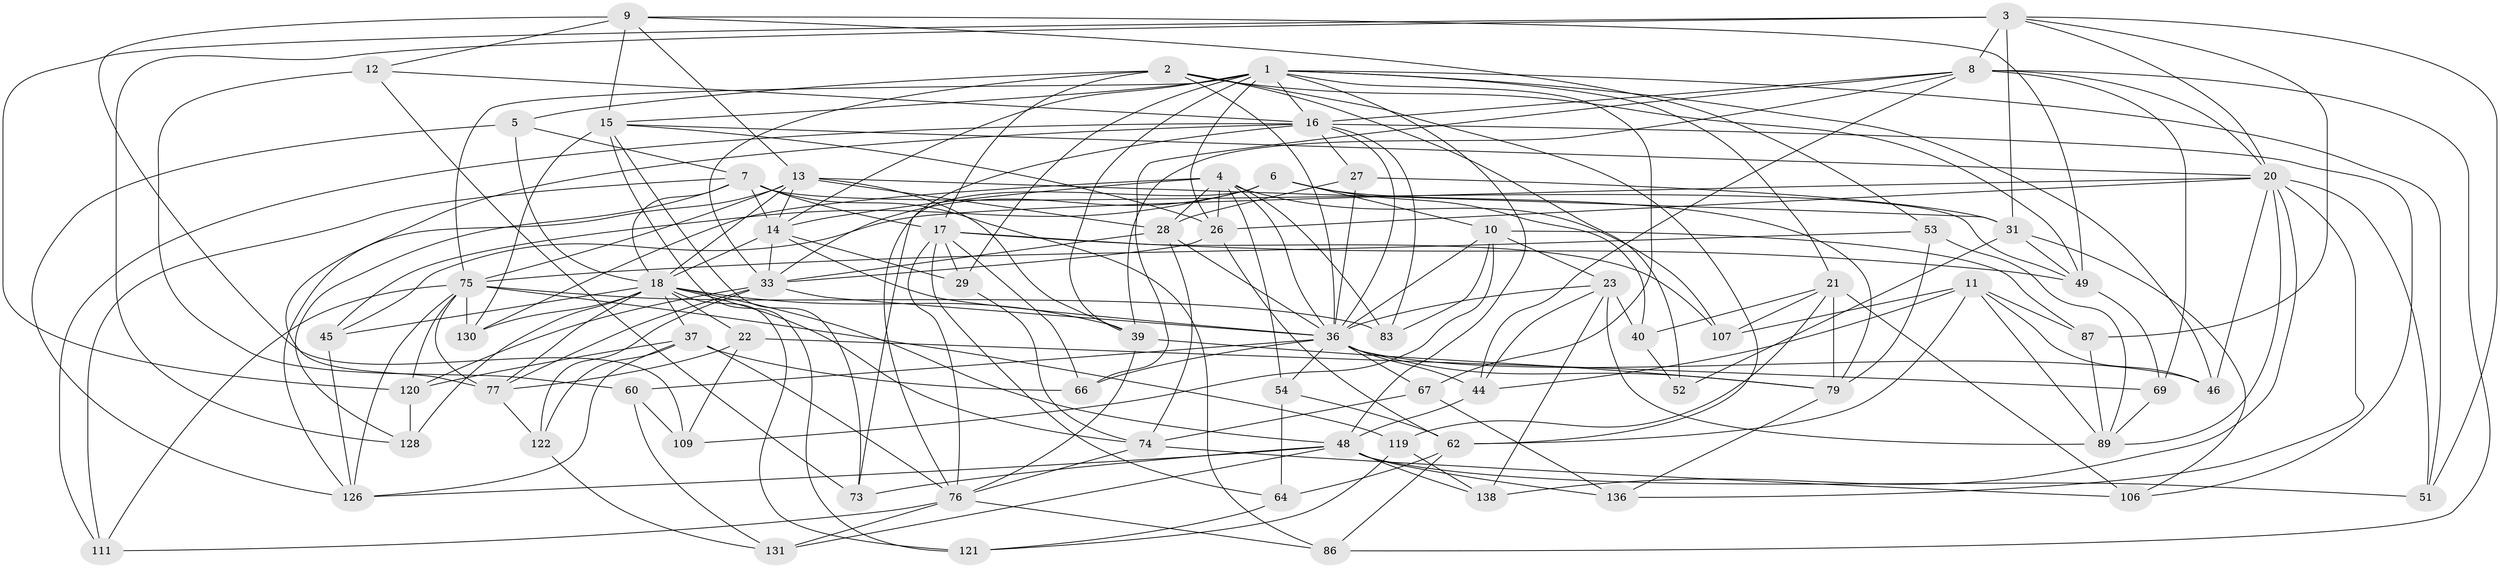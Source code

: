 // original degree distribution, {4: 1.0}
// Generated by graph-tools (version 1.1) at 2025/16/03/09/25 04:16:23]
// undirected, 71 vertices, 208 edges
graph export_dot {
graph [start="1"]
  node [color=gray90,style=filled];
  1 [super="+104+24+42"];
  2 [super="+71+133"];
  3 [super="+102+41"];
  4 [super="+34+132"];
  5;
  6 [super="+57"];
  7 [super="+63+82"];
  8 [super="+70"];
  9 [super="+78"];
  10 [super="+118"];
  11 [super="+43"];
  12;
  13 [super="+100"];
  14 [super="+97+96"];
  15 [super="+58"];
  16 [super="+30"];
  17 [super="+19+123"];
  18 [super="+50+38"];
  20 [super="+35+116"];
  21 [super="+129"];
  22;
  23 [super="+56"];
  26 [super="+110"];
  27;
  28 [super="+32"];
  29;
  31 [super="+115"];
  33 [super="+65"];
  36 [super="+68+112+91+55"];
  37 [super="+72"];
  39 [super="+88"];
  40;
  44 [super="+80"];
  45;
  46;
  48 [super="+59"];
  49 [super="+93"];
  51;
  52;
  53;
  54;
  60;
  62 [super="+137"];
  64;
  66;
  67;
  69;
  73;
  74 [super="+108"];
  75 [super="+139+127"];
  76 [super="+99+95"];
  77 [super="+114"];
  79 [super="+90"];
  83;
  86;
  87;
  89 [super="+125"];
  106;
  107;
  109;
  111;
  119;
  120 [super="+140"];
  121;
  122;
  126 [super="+143"];
  128;
  130;
  131;
  136;
  138;
  1 -- 26;
  1 -- 21;
  1 -- 75;
  1 -- 48;
  1 -- 67;
  1 -- 51;
  1 -- 39;
  1 -- 29;
  1 -- 15;
  1 -- 16;
  1 -- 14;
  1 -- 46;
  2 -- 33;
  2 -- 52 [weight=2];
  2 -- 62;
  2 -- 5;
  2 -- 49;
  2 -- 36;
  2 -- 17;
  3 -- 51;
  3 -- 128;
  3 -- 87;
  3 -- 20;
  3 -- 120 [weight=2];
  3 -- 8;
  3 -- 31;
  4 -- 26;
  4 -- 107;
  4 -- 36;
  4 -- 130;
  4 -- 83;
  4 -- 54;
  4 -- 28;
  4 -- 14;
  5 -- 18;
  5 -- 7;
  5 -- 126;
  6 -- 40;
  6 -- 10;
  6 -- 79;
  6 -- 73;
  6 -- 45;
  6 -- 33;
  7 -- 128;
  7 -- 86;
  7 -- 49;
  7 -- 18;
  7 -- 111;
  7 -- 17;
  7 -- 14;
  8 -- 66;
  8 -- 44;
  8 -- 20;
  8 -- 69;
  8 -- 86;
  8 -- 39;
  8 -- 16;
  9 -- 53;
  9 -- 12;
  9 -- 109;
  9 -- 49;
  9 -- 15;
  9 -- 13;
  10 -- 109;
  10 -- 83;
  10 -- 36;
  10 -- 87;
  10 -- 23;
  11 -- 46;
  11 -- 87;
  11 -- 107;
  11 -- 89;
  11 -- 62;
  11 -- 44;
  12 -- 73;
  12 -- 60;
  12 -- 16;
  13 -- 39;
  13 -- 31;
  13 -- 126;
  13 -- 28;
  13 -- 14;
  13 -- 18;
  13 -- 75;
  14 -- 33;
  14 -- 29;
  14 -- 18;
  14 -- 36;
  15 -- 130;
  15 -- 73;
  15 -- 20;
  15 -- 121;
  15 -- 26 [weight=2];
  16 -- 111;
  16 -- 77;
  16 -- 83;
  16 -- 36;
  16 -- 106;
  16 -- 76;
  16 -- 27;
  17 -- 49;
  17 -- 29;
  17 -- 64;
  17 -- 66;
  17 -- 107;
  17 -- 76;
  18 -- 128;
  18 -- 39;
  18 -- 121;
  18 -- 45;
  18 -- 37;
  18 -- 130;
  18 -- 74;
  18 -- 77;
  18 -- 48;
  18 -- 22;
  20 -- 89;
  20 -- 51;
  20 -- 136;
  20 -- 138;
  20 -- 46;
  20 -- 45;
  20 -- 26;
  21 -- 40;
  21 -- 107;
  21 -- 106;
  21 -- 79;
  21 -- 119;
  22 -- 77;
  22 -- 109;
  22 -- 69;
  23 -- 138;
  23 -- 36;
  23 -- 40;
  23 -- 89;
  23 -- 44;
  26 -- 62;
  26 -- 33 [weight=2];
  27 -- 31;
  27 -- 36;
  27 -- 28;
  28 -- 74;
  28 -- 36;
  28 -- 33;
  29 -- 74;
  31 -- 49;
  31 -- 106;
  31 -- 52;
  33 -- 36;
  33 -- 122;
  33 -- 120;
  33 -- 77;
  36 -- 79;
  36 -- 54;
  36 -- 66;
  36 -- 67;
  36 -- 60;
  36 -- 44;
  36 -- 46;
  37 -- 120;
  37 -- 76;
  37 -- 66;
  37 -- 126;
  37 -- 122;
  39 -- 79;
  39 -- 76;
  40 -- 52;
  44 -- 48 [weight=2];
  45 -- 126;
  48 -- 73;
  48 -- 131;
  48 -- 136;
  48 -- 138;
  48 -- 51;
  48 -- 126;
  49 -- 69;
  53 -- 79;
  53 -- 75;
  53 -- 89;
  54 -- 62;
  54 -- 64;
  60 -- 109;
  60 -- 131;
  62 -- 86;
  62 -- 64;
  64 -- 121;
  67 -- 74;
  67 -- 136;
  69 -- 89;
  74 -- 106;
  74 -- 76;
  75 -- 111;
  75 -- 130;
  75 -- 83;
  75 -- 126;
  75 -- 120;
  75 -- 77;
  75 -- 119;
  76 -- 131;
  76 -- 86;
  76 -- 111;
  77 -- 122;
  79 -- 136;
  87 -- 89;
  119 -- 121;
  119 -- 138;
  120 -- 128;
  122 -- 131;
}
